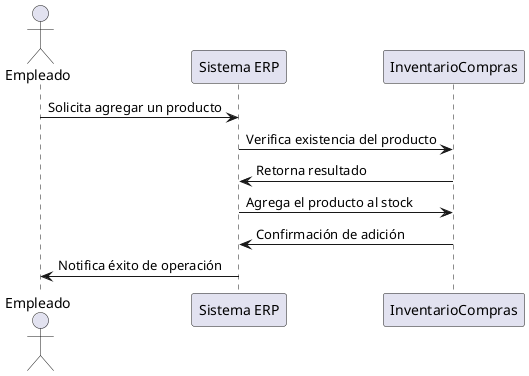 @startuml
actor Empleado
participant "Sistema ERP" as ERP
participant "InventarioCompras" as Inventario

Empleado -> ERP : Solicita agregar un producto
ERP -> Inventario : Verifica existencia del producto
Inventario -> ERP : Retorna resultado
ERP -> Inventario : Agrega el producto al stock
Inventario -> ERP : Confirmación de adición
ERP -> Empleado : Notifica éxito de operación
@enduml
